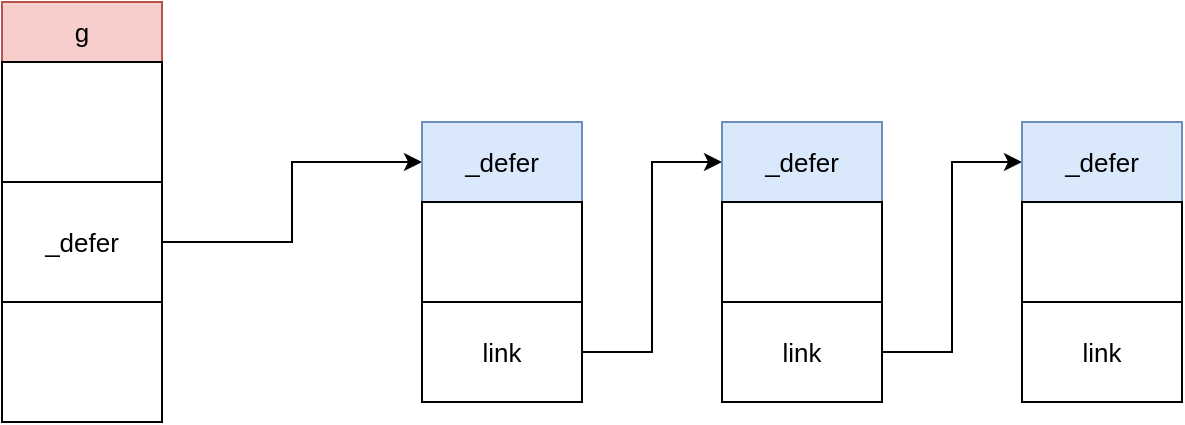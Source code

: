 <mxfile version="13.0.3" type="device"><diagram id="lmXibFNdiElwxt40F2zy" name="第 1 页"><mxGraphModel dx="1008" dy="491" grid="1" gridSize="10" guides="1" tooltips="1" connect="1" arrows="1" fold="1" page="1" pageScale="1" pageWidth="3300" pageHeight="4681" math="0" shadow="0"><root><mxCell id="0"/><mxCell id="1" parent="0"/><mxCell id="xeVtc8YVapAKJLNn9pM--3" value="" style="edgeStyle=orthogonalEdgeStyle;rounded=0;orthogonalLoop=1;jettySize=auto;html=1;strokeWidth=1;fontSize=13;" edge="1" parent="1" source="xeVtc8YVapAKJLNn9pM--1" target="xeVtc8YVapAKJLNn9pM--2"><mxGeometry relative="1" as="geometry"/></mxCell><mxCell id="xeVtc8YVapAKJLNn9pM--1" value="g" style="rounded=0;whiteSpace=wrap;html=1;fillColor=#f8cecc;strokeColor=#b85450;strokeWidth=1;fontSize=13;" vertex="1" parent="1"><mxGeometry x="160" y="100" width="80" height="30" as="geometry"/></mxCell><mxCell id="xeVtc8YVapAKJLNn9pM--5" value="" style="edgeStyle=orthogonalEdgeStyle;rounded=0;orthogonalLoop=1;jettySize=auto;html=1;strokeWidth=1;fontSize=13;" edge="1" parent="1" source="xeVtc8YVapAKJLNn9pM--2" target="xeVtc8YVapAKJLNn9pM--4"><mxGeometry relative="1" as="geometry"/></mxCell><mxCell id="xeVtc8YVapAKJLNn9pM--2" value="" style="rounded=0;whiteSpace=wrap;html=1;strokeWidth=1;fontSize=13;" vertex="1" parent="1"><mxGeometry x="160" y="130" width="80" height="60" as="geometry"/></mxCell><mxCell id="xeVtc8YVapAKJLNn9pM--7" value="" style="edgeStyle=orthogonalEdgeStyle;rounded=0;orthogonalLoop=1;jettySize=auto;html=1;strokeWidth=1;fontSize=13;" edge="1" parent="1" source="xeVtc8YVapAKJLNn9pM--4" target="xeVtc8YVapAKJLNn9pM--6"><mxGeometry relative="1" as="geometry"/></mxCell><mxCell id="xeVtc8YVapAKJLNn9pM--27" style="edgeStyle=orthogonalEdgeStyle;rounded=0;orthogonalLoop=1;jettySize=auto;html=1;entryX=0;entryY=0.5;entryDx=0;entryDy=0;strokeWidth=1;fontSize=13;" edge="1" parent="1" source="xeVtc8YVapAKJLNn9pM--4" target="xeVtc8YVapAKJLNn9pM--8"><mxGeometry relative="1" as="geometry"/></mxCell><mxCell id="xeVtc8YVapAKJLNn9pM--4" value="_defer" style="rounded=0;whiteSpace=wrap;html=1;strokeWidth=1;fontSize=13;" vertex="1" parent="1"><mxGeometry x="160" y="190" width="80" height="60" as="geometry"/></mxCell><mxCell id="xeVtc8YVapAKJLNn9pM--6" value="" style="rounded=0;whiteSpace=wrap;html=1;strokeWidth=1;fontSize=13;" vertex="1" parent="1"><mxGeometry x="160" y="250" width="80" height="60" as="geometry"/></mxCell><mxCell id="xeVtc8YVapAKJLNn9pM--10" value="" style="edgeStyle=orthogonalEdgeStyle;rounded=0;orthogonalLoop=1;jettySize=auto;html=1;strokeWidth=1;fontSize=13;" edge="1" parent="1" source="xeVtc8YVapAKJLNn9pM--8" target="xeVtc8YVapAKJLNn9pM--9"><mxGeometry relative="1" as="geometry"/></mxCell><mxCell id="xeVtc8YVapAKJLNn9pM--8" value="_defer" style="rounded=0;whiteSpace=wrap;html=1;fillColor=#dae8fc;strokeColor=#6c8ebf;strokeWidth=1;fontSize=13;" vertex="1" parent="1"><mxGeometry x="370" y="160" width="80" height="40" as="geometry"/></mxCell><mxCell id="xeVtc8YVapAKJLNn9pM--14" value="" style="edgeStyle=orthogonalEdgeStyle;rounded=0;orthogonalLoop=1;jettySize=auto;html=1;strokeWidth=1;fontSize=13;" edge="1" parent="1" source="xeVtc8YVapAKJLNn9pM--9" target="xeVtc8YVapAKJLNn9pM--13"><mxGeometry relative="1" as="geometry"/></mxCell><mxCell id="xeVtc8YVapAKJLNn9pM--9" value="" style="rounded=0;whiteSpace=wrap;html=1;strokeWidth=1;fontSize=13;" vertex="1" parent="1"><mxGeometry x="370" y="200" width="80" height="50" as="geometry"/></mxCell><mxCell id="xeVtc8YVapAKJLNn9pM--25" style="edgeStyle=orthogonalEdgeStyle;rounded=0;orthogonalLoop=1;jettySize=auto;html=1;entryX=0;entryY=0.5;entryDx=0;entryDy=0;strokeWidth=1;fontSize=13;" edge="1" parent="1" source="xeVtc8YVapAKJLNn9pM--13" target="xeVtc8YVapAKJLNn9pM--16"><mxGeometry relative="1" as="geometry"/></mxCell><mxCell id="xeVtc8YVapAKJLNn9pM--13" value="link" style="rounded=0;whiteSpace=wrap;html=1;strokeWidth=1;fontSize=13;" vertex="1" parent="1"><mxGeometry x="370" y="250" width="80" height="50" as="geometry"/></mxCell><mxCell id="xeVtc8YVapAKJLNn9pM--15" value="" style="edgeStyle=orthogonalEdgeStyle;rounded=0;orthogonalLoop=1;jettySize=auto;html=1;strokeWidth=1;fontSize=13;" edge="1" source="xeVtc8YVapAKJLNn9pM--16" target="xeVtc8YVapAKJLNn9pM--18" parent="1"><mxGeometry relative="1" as="geometry"><Array as="points"><mxPoint x="560" y="180"/><mxPoint x="560" y="180"/></Array></mxGeometry></mxCell><mxCell id="xeVtc8YVapAKJLNn9pM--16" value="_defer" style="rounded=0;whiteSpace=wrap;html=1;fillColor=#dae8fc;strokeColor=#6c8ebf;strokeWidth=1;fontSize=13;" vertex="1" parent="1"><mxGeometry x="520" y="160" width="80" height="40" as="geometry"/></mxCell><mxCell id="xeVtc8YVapAKJLNn9pM--17" value="" style="edgeStyle=orthogonalEdgeStyle;rounded=0;orthogonalLoop=1;jettySize=auto;html=1;strokeWidth=1;fontSize=13;" edge="1" source="xeVtc8YVapAKJLNn9pM--18" target="xeVtc8YVapAKJLNn9pM--19" parent="1"><mxGeometry relative="1" as="geometry"/></mxCell><mxCell id="xeVtc8YVapAKJLNn9pM--18" value="" style="rounded=0;whiteSpace=wrap;html=1;strokeWidth=1;fontSize=13;" vertex="1" parent="1"><mxGeometry x="520" y="200" width="80" height="50" as="geometry"/></mxCell><mxCell id="xeVtc8YVapAKJLNn9pM--26" style="edgeStyle=orthogonalEdgeStyle;rounded=0;orthogonalLoop=1;jettySize=auto;html=1;entryX=0;entryY=0.5;entryDx=0;entryDy=0;strokeWidth=1;fontSize=13;" edge="1" parent="1" source="xeVtc8YVapAKJLNn9pM--19" target="xeVtc8YVapAKJLNn9pM--21"><mxGeometry relative="1" as="geometry"/></mxCell><mxCell id="xeVtc8YVapAKJLNn9pM--19" value="link" style="rounded=0;whiteSpace=wrap;html=1;strokeWidth=1;fontSize=13;" vertex="1" parent="1"><mxGeometry x="520" y="250" width="80" height="50" as="geometry"/></mxCell><mxCell id="xeVtc8YVapAKJLNn9pM--20" value="" style="edgeStyle=orthogonalEdgeStyle;rounded=0;orthogonalLoop=1;jettySize=auto;html=1;strokeWidth=1;fontSize=13;" edge="1" source="xeVtc8YVapAKJLNn9pM--21" target="xeVtc8YVapAKJLNn9pM--23" parent="1"><mxGeometry relative="1" as="geometry"/></mxCell><mxCell id="xeVtc8YVapAKJLNn9pM--21" value="_defer" style="rounded=0;whiteSpace=wrap;html=1;fillColor=#dae8fc;strokeColor=#6c8ebf;strokeWidth=1;fontSize=13;" vertex="1" parent="1"><mxGeometry x="670" y="160" width="80" height="40" as="geometry"/></mxCell><mxCell id="xeVtc8YVapAKJLNn9pM--22" value="" style="edgeStyle=orthogonalEdgeStyle;rounded=0;orthogonalLoop=1;jettySize=auto;html=1;strokeWidth=1;fontSize=13;" edge="1" source="xeVtc8YVapAKJLNn9pM--23" target="xeVtc8YVapAKJLNn9pM--24" parent="1"><mxGeometry relative="1" as="geometry"/></mxCell><mxCell id="xeVtc8YVapAKJLNn9pM--23" value="" style="rounded=0;whiteSpace=wrap;html=1;strokeWidth=1;fontSize=13;" vertex="1" parent="1"><mxGeometry x="670" y="200" width="80" height="50" as="geometry"/></mxCell><mxCell id="xeVtc8YVapAKJLNn9pM--24" value="link" style="rounded=0;whiteSpace=wrap;html=1;strokeWidth=1;fontSize=13;" vertex="1" parent="1"><mxGeometry x="670" y="250" width="80" height="50" as="geometry"/></mxCell></root></mxGraphModel></diagram></mxfile>